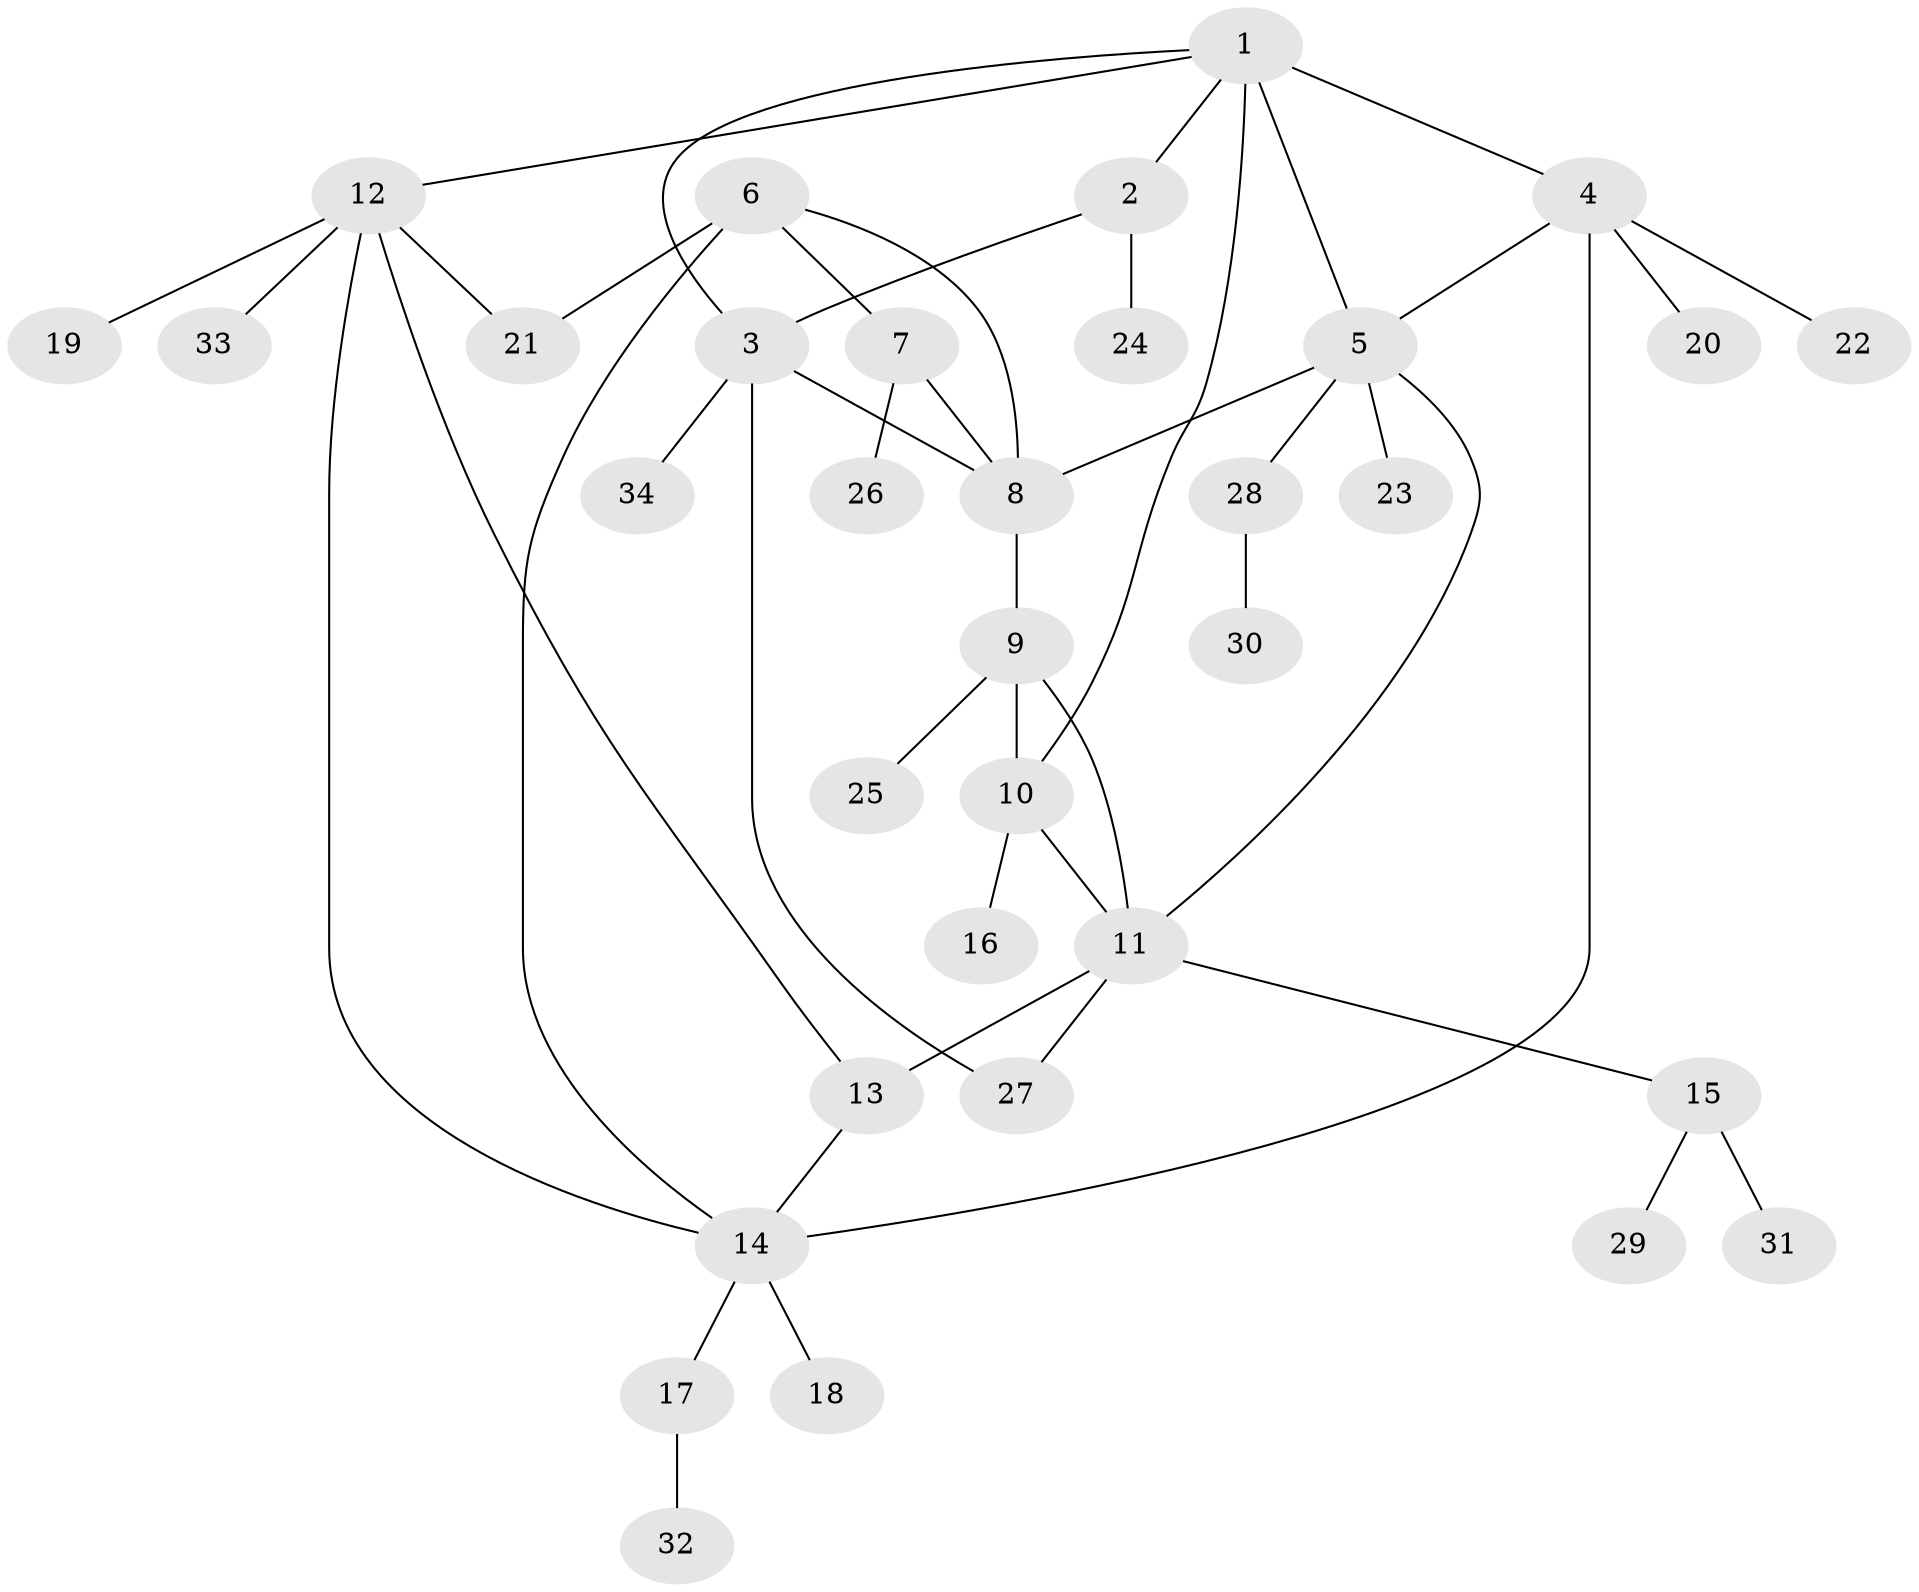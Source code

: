 // original degree distribution, {6: 0.04411764705882353, 5: 0.014705882352941176, 8: 0.029411764705882353, 3: 0.04411764705882353, 7: 0.10294117647058823, 4: 0.029411764705882353, 2: 0.1323529411764706, 1: 0.6029411764705882}
// Generated by graph-tools (version 1.1) at 2025/37/03/09/25 02:37:33]
// undirected, 34 vertices, 46 edges
graph export_dot {
graph [start="1"]
  node [color=gray90,style=filled];
  1;
  2;
  3;
  4;
  5;
  6;
  7;
  8;
  9;
  10;
  11;
  12;
  13;
  14;
  15;
  16;
  17;
  18;
  19;
  20;
  21;
  22;
  23;
  24;
  25;
  26;
  27;
  28;
  29;
  30;
  31;
  32;
  33;
  34;
  1 -- 2 [weight=1.0];
  1 -- 3 [weight=1.0];
  1 -- 4 [weight=1.0];
  1 -- 5 [weight=2.0];
  1 -- 10 [weight=1.0];
  1 -- 12 [weight=1.0];
  2 -- 3 [weight=1.0];
  2 -- 24 [weight=2.0];
  3 -- 8 [weight=1.0];
  3 -- 27 [weight=3.0];
  3 -- 34 [weight=1.0];
  4 -- 5 [weight=1.0];
  4 -- 14 [weight=1.0];
  4 -- 20 [weight=1.0];
  4 -- 22 [weight=1.0];
  5 -- 8 [weight=2.0];
  5 -- 11 [weight=1.0];
  5 -- 23 [weight=1.0];
  5 -- 28 [weight=1.0];
  6 -- 7 [weight=1.0];
  6 -- 8 [weight=1.0];
  6 -- 14 [weight=1.0];
  6 -- 21 [weight=3.0];
  7 -- 8 [weight=1.0];
  7 -- 26 [weight=1.0];
  8 -- 9 [weight=1.0];
  9 -- 10 [weight=1.0];
  9 -- 11 [weight=2.0];
  9 -- 25 [weight=2.0];
  10 -- 11 [weight=1.0];
  10 -- 16 [weight=4.0];
  11 -- 13 [weight=4.0];
  11 -- 15 [weight=1.0];
  11 -- 27 [weight=1.0];
  12 -- 13 [weight=1.0];
  12 -- 14 [weight=1.0];
  12 -- 19 [weight=1.0];
  12 -- 21 [weight=1.0];
  12 -- 33 [weight=1.0];
  13 -- 14 [weight=1.0];
  14 -- 17 [weight=1.0];
  14 -- 18 [weight=1.0];
  15 -- 29 [weight=1.0];
  15 -- 31 [weight=1.0];
  17 -- 32 [weight=1.0];
  28 -- 30 [weight=1.0];
}

